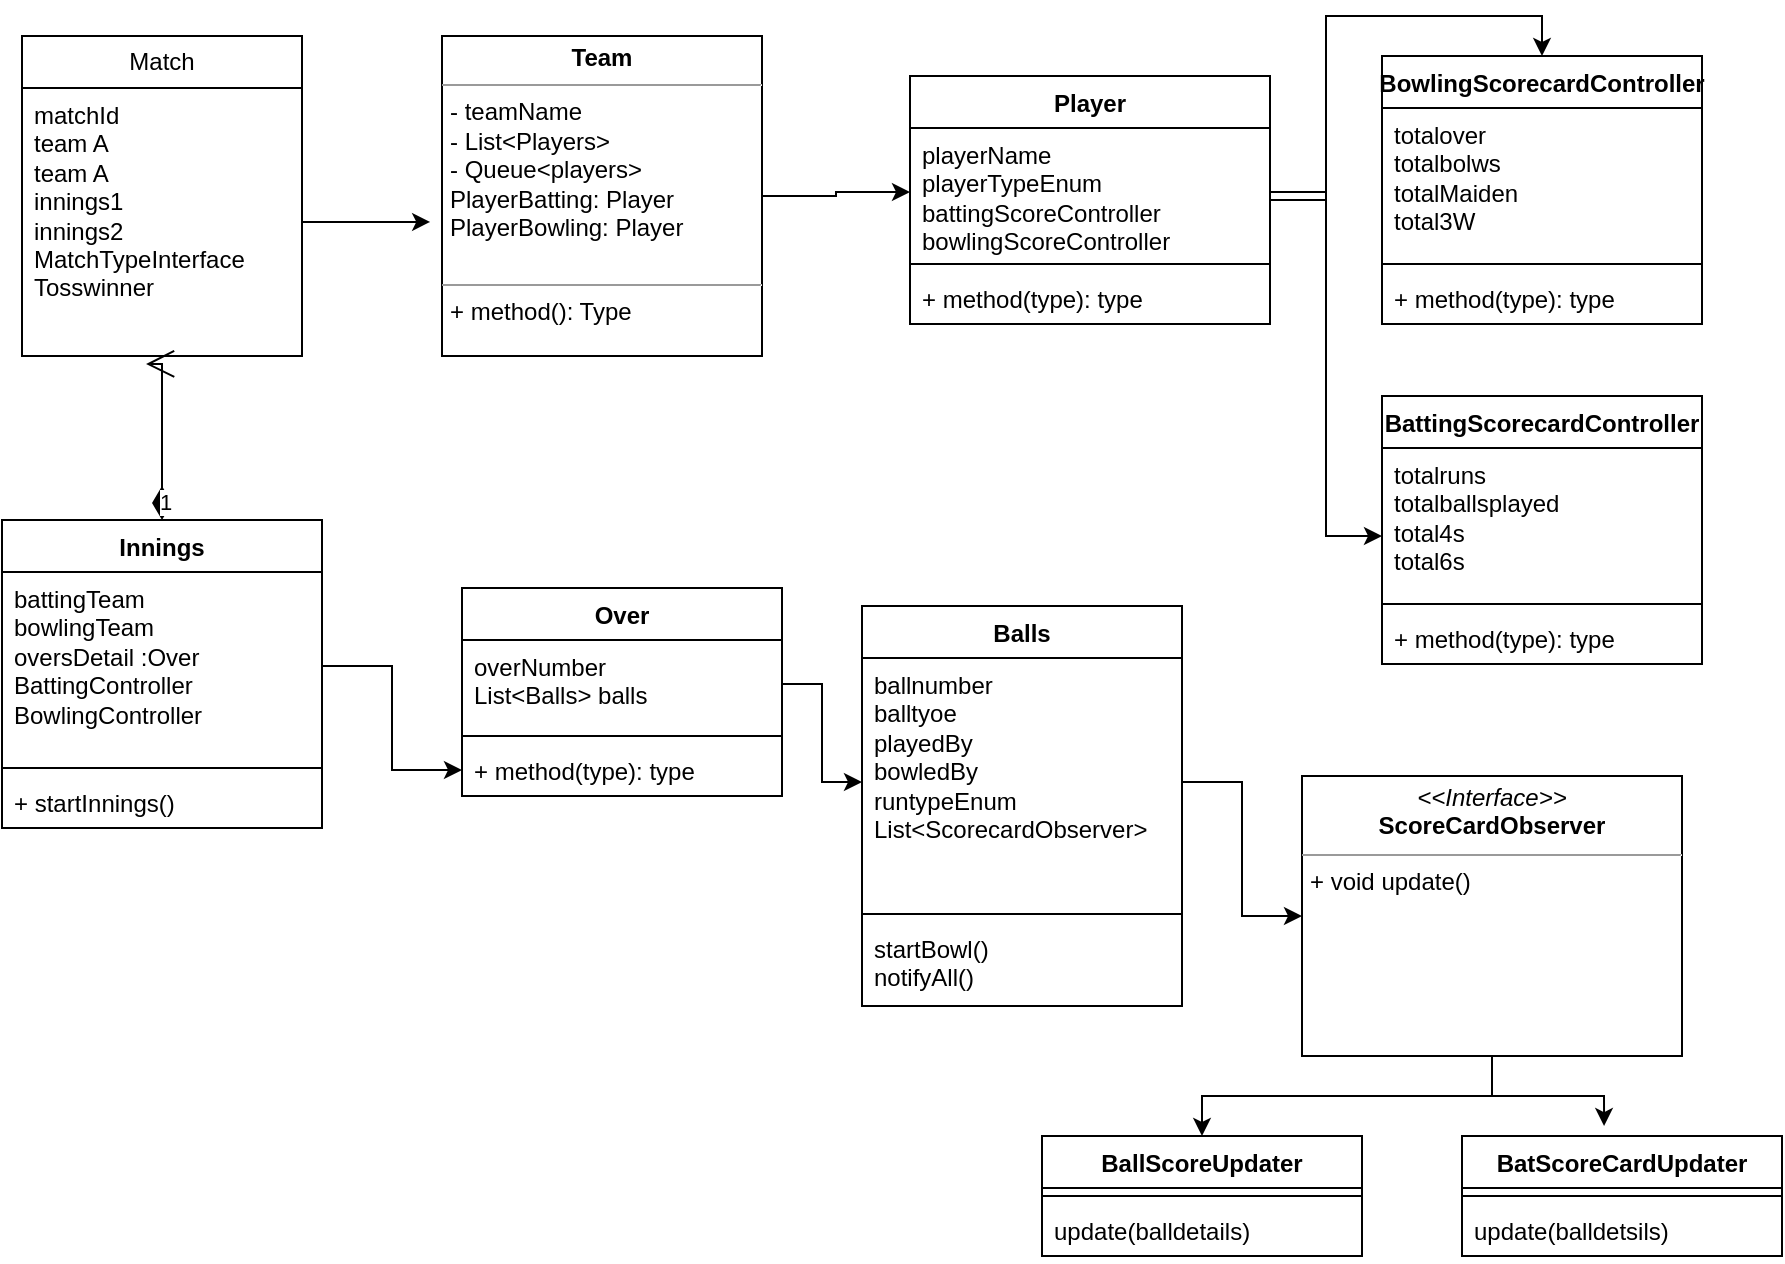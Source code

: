 <mxfile version="22.1.18" type="device">
  <diagram name="Page-1" id="W-j8YvVLtQfb7rMT03K6">
    <mxGraphModel dx="1853" dy="685" grid="1" gridSize="10" guides="1" tooltips="1" connect="1" arrows="1" fold="1" page="1" pageScale="1" pageWidth="827" pageHeight="1169" math="0" shadow="0">
      <root>
        <mxCell id="0" />
        <mxCell id="1" parent="0" />
        <mxCell id="vZsCT-HpAoaQenZftZ2v-1" value="Match" style="swimlane;fontStyle=0;childLayout=stackLayout;horizontal=1;startSize=26;fillColor=none;horizontalStack=0;resizeParent=1;resizeParentMax=0;resizeLast=0;collapsible=1;marginBottom=0;whiteSpace=wrap;html=1;" vertex="1" parent="1">
          <mxGeometry x="-30" y="60" width="140" height="160" as="geometry" />
        </mxCell>
        <mxCell id="vZsCT-HpAoaQenZftZ2v-2" value="matchId&lt;br&gt;team A&lt;br style=&quot;border-color: var(--border-color);&quot;&gt;team A&lt;br style=&quot;border-color: var(--border-color);&quot;&gt;innings1&lt;br style=&quot;border-color: var(--border-color);&quot;&gt;innings2&lt;br style=&quot;border-color: var(--border-color);&quot;&gt;MatchTypeInterface&lt;br style=&quot;border-color: var(--border-color);&quot;&gt;Tosswinner" style="text;strokeColor=none;fillColor=none;align=left;verticalAlign=top;spacingLeft=4;spacingRight=4;overflow=hidden;rotatable=0;points=[[0,0.5],[1,0.5]];portConstraint=eastwest;whiteSpace=wrap;html=1;" vertex="1" parent="vZsCT-HpAoaQenZftZ2v-1">
          <mxGeometry y="26" width="140" height="134" as="geometry" />
        </mxCell>
        <mxCell id="vZsCT-HpAoaQenZftZ2v-45" value="" style="edgeStyle=orthogonalEdgeStyle;rounded=0;orthogonalLoop=1;jettySize=auto;html=1;" edge="1" parent="1" source="vZsCT-HpAoaQenZftZ2v-38" target="vZsCT-HpAoaQenZftZ2v-41">
          <mxGeometry relative="1" as="geometry" />
        </mxCell>
        <mxCell id="vZsCT-HpAoaQenZftZ2v-38" value="&lt;p style=&quot;margin:0px;margin-top:4px;text-align:center;&quot;&gt;&lt;b&gt;Team&lt;/b&gt;&lt;/p&gt;&lt;hr size=&quot;1&quot;&gt;&lt;p style=&quot;margin:0px;margin-left:4px;&quot;&gt;- teamName&lt;/p&gt;&lt;p style=&quot;margin:0px;margin-left:4px;&quot;&gt;- List&amp;lt;Players&amp;gt;&lt;/p&gt;&lt;p style=&quot;margin:0px;margin-left:4px;&quot;&gt;- Queue&amp;lt;players&amp;gt;&lt;/p&gt;&lt;p style=&quot;margin:0px;margin-left:4px;&quot;&gt;PlayerBatting: Player&lt;/p&gt;&lt;p style=&quot;margin:0px;margin-left:4px;&quot;&gt;PlayerBowling: Player&lt;/p&gt;&lt;br&gt;&lt;hr size=&quot;1&quot;&gt;&lt;p style=&quot;margin:0px;margin-left:4px;&quot;&gt;+ method(): Type&lt;/p&gt;" style="verticalAlign=top;align=left;overflow=fill;fontSize=12;fontFamily=Helvetica;html=1;whiteSpace=wrap;" vertex="1" parent="1">
          <mxGeometry x="180" y="60" width="160" height="160" as="geometry" />
        </mxCell>
        <mxCell id="vZsCT-HpAoaQenZftZ2v-39" style="edgeStyle=orthogonalEdgeStyle;rounded=0;orthogonalLoop=1;jettySize=auto;html=1;entryX=-0.037;entryY=0.581;entryDx=0;entryDy=0;entryPerimeter=0;" edge="1" parent="1" source="vZsCT-HpAoaQenZftZ2v-2" target="vZsCT-HpAoaQenZftZ2v-38">
          <mxGeometry relative="1" as="geometry" />
        </mxCell>
        <mxCell id="vZsCT-HpAoaQenZftZ2v-57" style="edgeStyle=orthogonalEdgeStyle;rounded=0;orthogonalLoop=1;jettySize=auto;html=1;entryX=0.5;entryY=0;entryDx=0;entryDy=0;" edge="1" parent="1" source="vZsCT-HpAoaQenZftZ2v-40" target="vZsCT-HpAoaQenZftZ2v-52">
          <mxGeometry relative="1" as="geometry" />
        </mxCell>
        <mxCell id="vZsCT-HpAoaQenZftZ2v-40" value="Player" style="swimlane;fontStyle=1;align=center;verticalAlign=top;childLayout=stackLayout;horizontal=1;startSize=26;horizontalStack=0;resizeParent=1;resizeParentMax=0;resizeLast=0;collapsible=1;marginBottom=0;whiteSpace=wrap;html=1;" vertex="1" parent="1">
          <mxGeometry x="414" y="80" width="180" height="124" as="geometry" />
        </mxCell>
        <mxCell id="vZsCT-HpAoaQenZftZ2v-41" value="playerName&lt;br&gt;playerTypeEnum&lt;br&gt;battingScoreController&lt;br&gt;bowlingScoreController" style="text;strokeColor=none;fillColor=none;align=left;verticalAlign=top;spacingLeft=4;spacingRight=4;overflow=hidden;rotatable=0;points=[[0,0.5],[1,0.5]];portConstraint=eastwest;whiteSpace=wrap;html=1;" vertex="1" parent="vZsCT-HpAoaQenZftZ2v-40">
          <mxGeometry y="26" width="180" height="64" as="geometry" />
        </mxCell>
        <mxCell id="vZsCT-HpAoaQenZftZ2v-42" value="" style="line;strokeWidth=1;fillColor=none;align=left;verticalAlign=middle;spacingTop=-1;spacingLeft=3;spacingRight=3;rotatable=0;labelPosition=right;points=[];portConstraint=eastwest;strokeColor=inherit;" vertex="1" parent="vZsCT-HpAoaQenZftZ2v-40">
          <mxGeometry y="90" width="180" height="8" as="geometry" />
        </mxCell>
        <mxCell id="vZsCT-HpAoaQenZftZ2v-43" value="+ method(type): type" style="text;strokeColor=none;fillColor=none;align=left;verticalAlign=top;spacingLeft=4;spacingRight=4;overflow=hidden;rotatable=0;points=[[0,0.5],[1,0.5]];portConstraint=eastwest;whiteSpace=wrap;html=1;" vertex="1" parent="vZsCT-HpAoaQenZftZ2v-40">
          <mxGeometry y="98" width="180" height="26" as="geometry" />
        </mxCell>
        <mxCell id="vZsCT-HpAoaQenZftZ2v-46" value="BattingScorecardController" style="swimlane;fontStyle=1;align=center;verticalAlign=top;childLayout=stackLayout;horizontal=1;startSize=26;horizontalStack=0;resizeParent=1;resizeParentMax=0;resizeLast=0;collapsible=1;marginBottom=0;whiteSpace=wrap;html=1;" vertex="1" parent="1">
          <mxGeometry x="650" y="240" width="160" height="134" as="geometry" />
        </mxCell>
        <mxCell id="vZsCT-HpAoaQenZftZ2v-47" value="totalruns&lt;br&gt;totalballsplayed&lt;br&gt;total4s&lt;br&gt;total6s" style="text;strokeColor=none;fillColor=none;align=left;verticalAlign=top;spacingLeft=4;spacingRight=4;overflow=hidden;rotatable=0;points=[[0,0.5],[1,0.5]];portConstraint=eastwest;whiteSpace=wrap;html=1;" vertex="1" parent="vZsCT-HpAoaQenZftZ2v-46">
          <mxGeometry y="26" width="160" height="74" as="geometry" />
        </mxCell>
        <mxCell id="vZsCT-HpAoaQenZftZ2v-48" value="" style="line;strokeWidth=1;fillColor=none;align=left;verticalAlign=middle;spacingTop=-1;spacingLeft=3;spacingRight=3;rotatable=0;labelPosition=right;points=[];portConstraint=eastwest;strokeColor=inherit;" vertex="1" parent="vZsCT-HpAoaQenZftZ2v-46">
          <mxGeometry y="100" width="160" height="8" as="geometry" />
        </mxCell>
        <mxCell id="vZsCT-HpAoaQenZftZ2v-49" value="+ method(type): type" style="text;strokeColor=none;fillColor=none;align=left;verticalAlign=top;spacingLeft=4;spacingRight=4;overflow=hidden;rotatable=0;points=[[0,0.5],[1,0.5]];portConstraint=eastwest;whiteSpace=wrap;html=1;" vertex="1" parent="vZsCT-HpAoaQenZftZ2v-46">
          <mxGeometry y="108" width="160" height="26" as="geometry" />
        </mxCell>
        <mxCell id="vZsCT-HpAoaQenZftZ2v-52" value="BowlingScorecardController" style="swimlane;fontStyle=1;align=center;verticalAlign=top;childLayout=stackLayout;horizontal=1;startSize=26;horizontalStack=0;resizeParent=1;resizeParentMax=0;resizeLast=0;collapsible=1;marginBottom=0;whiteSpace=wrap;html=1;" vertex="1" parent="1">
          <mxGeometry x="650" y="70" width="160" height="134" as="geometry" />
        </mxCell>
        <mxCell id="vZsCT-HpAoaQenZftZ2v-53" value="totalover&lt;br&gt;totalbolws&lt;br&gt;totalMaiden&lt;br&gt;total3W" style="text;strokeColor=none;fillColor=none;align=left;verticalAlign=top;spacingLeft=4;spacingRight=4;overflow=hidden;rotatable=0;points=[[0,0.5],[1,0.5]];portConstraint=eastwest;whiteSpace=wrap;html=1;" vertex="1" parent="vZsCT-HpAoaQenZftZ2v-52">
          <mxGeometry y="26" width="160" height="74" as="geometry" />
        </mxCell>
        <mxCell id="vZsCT-HpAoaQenZftZ2v-54" value="" style="line;strokeWidth=1;fillColor=none;align=left;verticalAlign=middle;spacingTop=-1;spacingLeft=3;spacingRight=3;rotatable=0;labelPosition=right;points=[];portConstraint=eastwest;strokeColor=inherit;" vertex="1" parent="vZsCT-HpAoaQenZftZ2v-52">
          <mxGeometry y="100" width="160" height="8" as="geometry" />
        </mxCell>
        <mxCell id="vZsCT-HpAoaQenZftZ2v-55" value="+ method(type): type" style="text;strokeColor=none;fillColor=none;align=left;verticalAlign=top;spacingLeft=4;spacingRight=4;overflow=hidden;rotatable=0;points=[[0,0.5],[1,0.5]];portConstraint=eastwest;whiteSpace=wrap;html=1;" vertex="1" parent="vZsCT-HpAoaQenZftZ2v-52">
          <mxGeometry y="108" width="160" height="26" as="geometry" />
        </mxCell>
        <mxCell id="vZsCT-HpAoaQenZftZ2v-58" style="edgeStyle=orthogonalEdgeStyle;rounded=0;orthogonalLoop=1;jettySize=auto;html=1;entryX=0;entryY=0.595;entryDx=0;entryDy=0;entryPerimeter=0;" edge="1" parent="1" source="vZsCT-HpAoaQenZftZ2v-41" target="vZsCT-HpAoaQenZftZ2v-47">
          <mxGeometry relative="1" as="geometry" />
        </mxCell>
        <mxCell id="vZsCT-HpAoaQenZftZ2v-59" value="Innings" style="swimlane;fontStyle=1;align=center;verticalAlign=top;childLayout=stackLayout;horizontal=1;startSize=26;horizontalStack=0;resizeParent=1;resizeParentMax=0;resizeLast=0;collapsible=1;marginBottom=0;whiteSpace=wrap;html=1;" vertex="1" parent="1">
          <mxGeometry x="-40" y="302" width="160" height="154" as="geometry" />
        </mxCell>
        <mxCell id="vZsCT-HpAoaQenZftZ2v-60" value="battingTeam&lt;br&gt;bowlingTeam&lt;br&gt;oversDetail :Over&lt;br&gt;BattingController&lt;br&gt;BowlingController" style="text;strokeColor=none;fillColor=none;align=left;verticalAlign=top;spacingLeft=4;spacingRight=4;overflow=hidden;rotatable=0;points=[[0,0.5],[1,0.5]];portConstraint=eastwest;whiteSpace=wrap;html=1;" vertex="1" parent="vZsCT-HpAoaQenZftZ2v-59">
          <mxGeometry y="26" width="160" height="94" as="geometry" />
        </mxCell>
        <mxCell id="vZsCT-HpAoaQenZftZ2v-61" value="" style="line;strokeWidth=1;fillColor=none;align=left;verticalAlign=middle;spacingTop=-1;spacingLeft=3;spacingRight=3;rotatable=0;labelPosition=right;points=[];portConstraint=eastwest;strokeColor=inherit;" vertex="1" parent="vZsCT-HpAoaQenZftZ2v-59">
          <mxGeometry y="120" width="160" height="8" as="geometry" />
        </mxCell>
        <mxCell id="vZsCT-HpAoaQenZftZ2v-62" value="+ startInnings()" style="text;strokeColor=none;fillColor=none;align=left;verticalAlign=top;spacingLeft=4;spacingRight=4;overflow=hidden;rotatable=0;points=[[0,0.5],[1,0.5]];portConstraint=eastwest;whiteSpace=wrap;html=1;" vertex="1" parent="vZsCT-HpAoaQenZftZ2v-59">
          <mxGeometry y="128" width="160" height="26" as="geometry" />
        </mxCell>
        <mxCell id="vZsCT-HpAoaQenZftZ2v-64" value="1" style="endArrow=open;html=1;endSize=12;startArrow=diamondThin;startSize=14;startFill=1;edgeStyle=orthogonalEdgeStyle;align=left;verticalAlign=bottom;rounded=0;entryX=0.443;entryY=1.03;entryDx=0;entryDy=0;entryPerimeter=0;exitX=0.5;exitY=0;exitDx=0;exitDy=0;" edge="1" parent="1" source="vZsCT-HpAoaQenZftZ2v-59" target="vZsCT-HpAoaQenZftZ2v-2">
          <mxGeometry x="-1" y="3" relative="1" as="geometry">
            <mxPoint x="490" y="270" as="sourcePoint" />
            <mxPoint x="490" y="340" as="targetPoint" />
            <Array as="points">
              <mxPoint x="40" y="224" />
            </Array>
          </mxGeometry>
        </mxCell>
        <mxCell id="vZsCT-HpAoaQenZftZ2v-65" value="Over" style="swimlane;fontStyle=1;align=center;verticalAlign=top;childLayout=stackLayout;horizontal=1;startSize=26;horizontalStack=0;resizeParent=1;resizeParentMax=0;resizeLast=0;collapsible=1;marginBottom=0;whiteSpace=wrap;html=1;" vertex="1" parent="1">
          <mxGeometry x="190" y="336" width="160" height="104" as="geometry" />
        </mxCell>
        <mxCell id="vZsCT-HpAoaQenZftZ2v-66" value="overNumber&lt;br&gt;List&amp;lt;Balls&amp;gt; balls" style="text;strokeColor=none;fillColor=none;align=left;verticalAlign=top;spacingLeft=4;spacingRight=4;overflow=hidden;rotatable=0;points=[[0,0.5],[1,0.5]];portConstraint=eastwest;whiteSpace=wrap;html=1;" vertex="1" parent="vZsCT-HpAoaQenZftZ2v-65">
          <mxGeometry y="26" width="160" height="44" as="geometry" />
        </mxCell>
        <mxCell id="vZsCT-HpAoaQenZftZ2v-67" value="" style="line;strokeWidth=1;fillColor=none;align=left;verticalAlign=middle;spacingTop=-1;spacingLeft=3;spacingRight=3;rotatable=0;labelPosition=right;points=[];portConstraint=eastwest;strokeColor=inherit;" vertex="1" parent="vZsCT-HpAoaQenZftZ2v-65">
          <mxGeometry y="70" width="160" height="8" as="geometry" />
        </mxCell>
        <mxCell id="vZsCT-HpAoaQenZftZ2v-68" value="+ method(type): type" style="text;strokeColor=none;fillColor=none;align=left;verticalAlign=top;spacingLeft=4;spacingRight=4;overflow=hidden;rotatable=0;points=[[0,0.5],[1,0.5]];portConstraint=eastwest;whiteSpace=wrap;html=1;" vertex="1" parent="vZsCT-HpAoaQenZftZ2v-65">
          <mxGeometry y="78" width="160" height="26" as="geometry" />
        </mxCell>
        <mxCell id="vZsCT-HpAoaQenZftZ2v-69" value="Balls" style="swimlane;fontStyle=1;align=center;verticalAlign=top;childLayout=stackLayout;horizontal=1;startSize=26;horizontalStack=0;resizeParent=1;resizeParentMax=0;resizeLast=0;collapsible=1;marginBottom=0;whiteSpace=wrap;html=1;" vertex="1" parent="1">
          <mxGeometry x="390" y="345" width="160" height="200" as="geometry" />
        </mxCell>
        <mxCell id="vZsCT-HpAoaQenZftZ2v-70" value="ballnumber&lt;br&gt;balltyoe&lt;br&gt;playedBy&lt;br&gt;bowledBy&lt;br&gt;runtypeEnum&lt;br&gt;List&amp;lt;ScorecardObserver&amp;gt;" style="text;strokeColor=none;fillColor=none;align=left;verticalAlign=top;spacingLeft=4;spacingRight=4;overflow=hidden;rotatable=0;points=[[0,0.5],[1,0.5]];portConstraint=eastwest;whiteSpace=wrap;html=1;" vertex="1" parent="vZsCT-HpAoaQenZftZ2v-69">
          <mxGeometry y="26" width="160" height="124" as="geometry" />
        </mxCell>
        <mxCell id="vZsCT-HpAoaQenZftZ2v-71" value="" style="line;strokeWidth=1;fillColor=none;align=left;verticalAlign=middle;spacingTop=-1;spacingLeft=3;spacingRight=3;rotatable=0;labelPosition=right;points=[];portConstraint=eastwest;strokeColor=inherit;" vertex="1" parent="vZsCT-HpAoaQenZftZ2v-69">
          <mxGeometry y="150" width="160" height="8" as="geometry" />
        </mxCell>
        <mxCell id="vZsCT-HpAoaQenZftZ2v-72" value="startBowl()&lt;br&gt;notifyAll()" style="text;strokeColor=none;fillColor=none;align=left;verticalAlign=top;spacingLeft=4;spacingRight=4;overflow=hidden;rotatable=0;points=[[0,0.5],[1,0.5]];portConstraint=eastwest;whiteSpace=wrap;html=1;" vertex="1" parent="vZsCT-HpAoaQenZftZ2v-69">
          <mxGeometry y="158" width="160" height="42" as="geometry" />
        </mxCell>
        <mxCell id="vZsCT-HpAoaQenZftZ2v-73" value="" style="edgeStyle=orthogonalEdgeStyle;rounded=0;orthogonalLoop=1;jettySize=auto;html=1;" edge="1" parent="1" source="vZsCT-HpAoaQenZftZ2v-60" target="vZsCT-HpAoaQenZftZ2v-68">
          <mxGeometry relative="1" as="geometry" />
        </mxCell>
        <mxCell id="vZsCT-HpAoaQenZftZ2v-74" value="" style="edgeStyle=orthogonalEdgeStyle;rounded=0;orthogonalLoop=1;jettySize=auto;html=1;" edge="1" parent="1" source="vZsCT-HpAoaQenZftZ2v-66" target="vZsCT-HpAoaQenZftZ2v-70">
          <mxGeometry relative="1" as="geometry" />
        </mxCell>
        <mxCell id="vZsCT-HpAoaQenZftZ2v-84" style="edgeStyle=orthogonalEdgeStyle;rounded=0;orthogonalLoop=1;jettySize=auto;html=1;entryX=0.5;entryY=0;entryDx=0;entryDy=0;" edge="1" parent="1" source="vZsCT-HpAoaQenZftZ2v-75" target="vZsCT-HpAoaQenZftZ2v-76">
          <mxGeometry relative="1" as="geometry" />
        </mxCell>
        <mxCell id="vZsCT-HpAoaQenZftZ2v-75" value="&lt;p style=&quot;margin:0px;margin-top:4px;text-align:center;&quot;&gt;&lt;i&gt;&amp;lt;&amp;lt;Interface&amp;gt;&amp;gt;&lt;/i&gt;&lt;br&gt;&lt;b&gt;ScoreCardObserver&lt;/b&gt;&lt;/p&gt;&lt;hr size=&quot;1&quot;&gt;&lt;p style=&quot;margin:0px;margin-left:4px;&quot;&gt;&lt;span style=&quot;background-color: initial;&quot;&gt;+ void update()&lt;/span&gt;&lt;/p&gt;" style="verticalAlign=top;align=left;overflow=fill;fontSize=12;fontFamily=Helvetica;html=1;whiteSpace=wrap;" vertex="1" parent="1">
          <mxGeometry x="610" y="430" width="190" height="140" as="geometry" />
        </mxCell>
        <mxCell id="vZsCT-HpAoaQenZftZ2v-76" value="BallScoreUpdater" style="swimlane;fontStyle=1;align=center;verticalAlign=top;childLayout=stackLayout;horizontal=1;startSize=26;horizontalStack=0;resizeParent=1;resizeParentMax=0;resizeLast=0;collapsible=1;marginBottom=0;whiteSpace=wrap;html=1;" vertex="1" parent="1">
          <mxGeometry x="480" y="610" width="160" height="60" as="geometry" />
        </mxCell>
        <mxCell id="vZsCT-HpAoaQenZftZ2v-78" value="" style="line;strokeWidth=1;fillColor=none;align=left;verticalAlign=middle;spacingTop=-1;spacingLeft=3;spacingRight=3;rotatable=0;labelPosition=right;points=[];portConstraint=eastwest;strokeColor=inherit;" vertex="1" parent="vZsCT-HpAoaQenZftZ2v-76">
          <mxGeometry y="26" width="160" height="8" as="geometry" />
        </mxCell>
        <mxCell id="vZsCT-HpAoaQenZftZ2v-79" value="update(balldetails)" style="text;strokeColor=none;fillColor=none;align=left;verticalAlign=top;spacingLeft=4;spacingRight=4;overflow=hidden;rotatable=0;points=[[0,0.5],[1,0.5]];portConstraint=eastwest;whiteSpace=wrap;html=1;" vertex="1" parent="vZsCT-HpAoaQenZftZ2v-76">
          <mxGeometry y="34" width="160" height="26" as="geometry" />
        </mxCell>
        <mxCell id="vZsCT-HpAoaQenZftZ2v-80" value="BatScoreCardUpdater" style="swimlane;fontStyle=1;align=center;verticalAlign=top;childLayout=stackLayout;horizontal=1;startSize=26;horizontalStack=0;resizeParent=1;resizeParentMax=0;resizeLast=0;collapsible=1;marginBottom=0;whiteSpace=wrap;html=1;" vertex="1" parent="1">
          <mxGeometry x="690" y="610" width="160" height="60" as="geometry" />
        </mxCell>
        <mxCell id="vZsCT-HpAoaQenZftZ2v-82" value="" style="line;strokeWidth=1;fillColor=none;align=left;verticalAlign=middle;spacingTop=-1;spacingLeft=3;spacingRight=3;rotatable=0;labelPosition=right;points=[];portConstraint=eastwest;strokeColor=inherit;" vertex="1" parent="vZsCT-HpAoaQenZftZ2v-80">
          <mxGeometry y="26" width="160" height="8" as="geometry" />
        </mxCell>
        <mxCell id="vZsCT-HpAoaQenZftZ2v-83" value="update(balldetsils)" style="text;strokeColor=none;fillColor=none;align=left;verticalAlign=top;spacingLeft=4;spacingRight=4;overflow=hidden;rotatable=0;points=[[0,0.5],[1,0.5]];portConstraint=eastwest;whiteSpace=wrap;html=1;" vertex="1" parent="vZsCT-HpAoaQenZftZ2v-80">
          <mxGeometry y="34" width="160" height="26" as="geometry" />
        </mxCell>
        <mxCell id="vZsCT-HpAoaQenZftZ2v-85" style="edgeStyle=orthogonalEdgeStyle;rounded=0;orthogonalLoop=1;jettySize=auto;html=1;entryX=0.444;entryY=-0.083;entryDx=0;entryDy=0;entryPerimeter=0;" edge="1" parent="1" source="vZsCT-HpAoaQenZftZ2v-75" target="vZsCT-HpAoaQenZftZ2v-80">
          <mxGeometry relative="1" as="geometry" />
        </mxCell>
        <mxCell id="vZsCT-HpAoaQenZftZ2v-86" style="edgeStyle=orthogonalEdgeStyle;rounded=0;orthogonalLoop=1;jettySize=auto;html=1;entryX=0;entryY=0.5;entryDx=0;entryDy=0;" edge="1" parent="1" source="vZsCT-HpAoaQenZftZ2v-70" target="vZsCT-HpAoaQenZftZ2v-75">
          <mxGeometry relative="1" as="geometry" />
        </mxCell>
      </root>
    </mxGraphModel>
  </diagram>
</mxfile>
